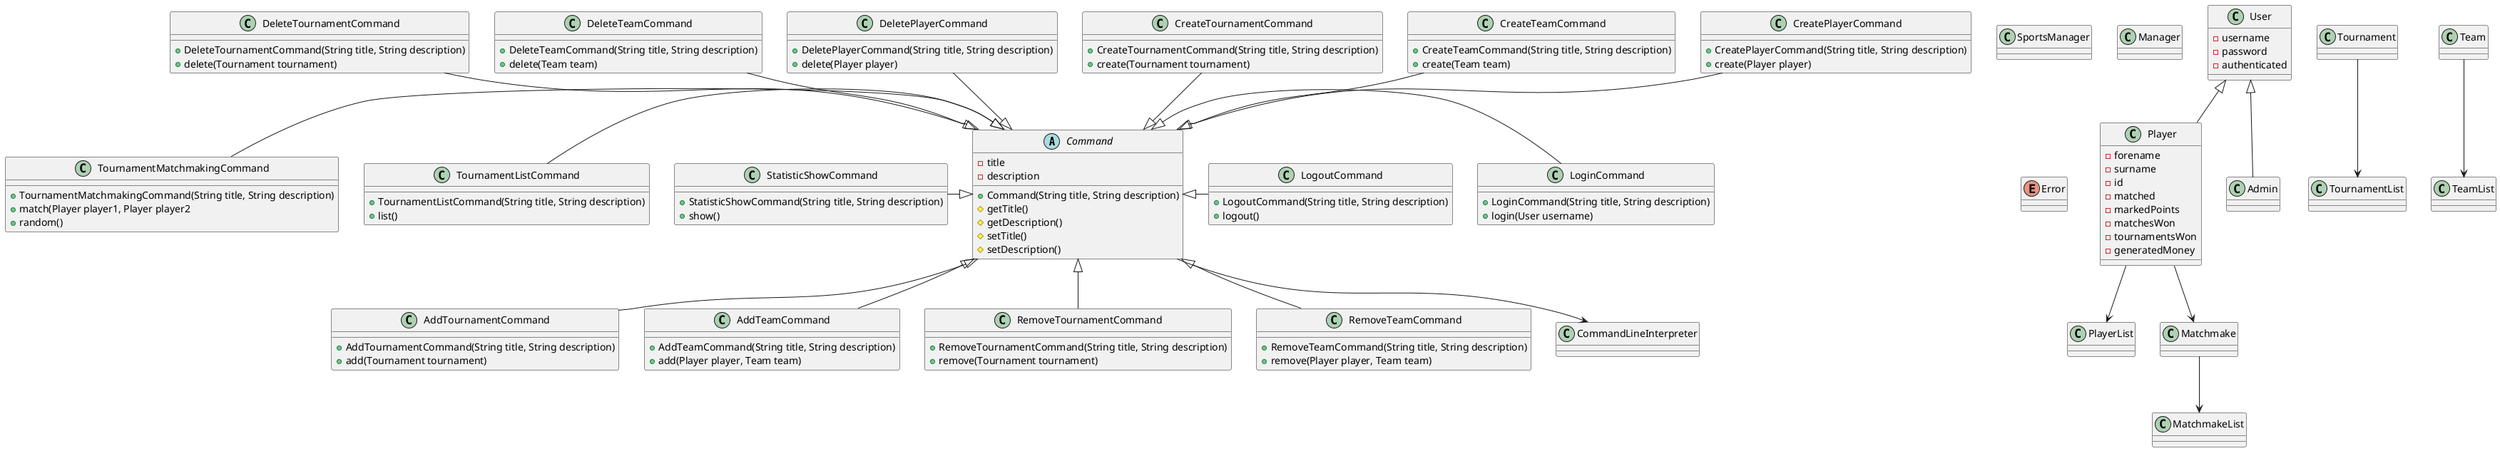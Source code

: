 @startuml

abstract class Command {
- title
- description
+Command(String title, String description)
#getTitle()
#getDescription()
#setTitle()
#setDescription()
}

class CreatePlayerCommand {
+CreatePlayerCommand(String title, String description)
+create(Player player)
}

class CreateTeamCommand {
+CreateTeamCommand(String title, String description)
+create(Team team)
}

class CreateTournamentCommand {
+CreateTournamentCommand(String title, String description)
+create(Tournament tournament)
}

class DeletePlayerCommand {
+DeletePlayerCommand(String title, String description)
+delete(Player player)
}

class DeleteTeamCommand {
+DeleteTeamCommand(String title, String description)
+delete(Team team)
}

class DeleteTournamentCommand {
+DeleteTournamentCommand(String title, String description)
+delete(Tournament tournament)
}

class AddTournamentCommand {
+AddTournamentCommand(String title, String description)
+add(Tournament tournament)
}

class AddTeamCommand {
+AddTeamCommand(String title, String description)
+add(Player player, Team team)
}

class RemoveTournamentCommand {
+RemoveTournamentCommand(String title, String description)
+remove(Tournament tournament)
}

class RemoveTeamCommand {
+RemoveTeamCommand(String title, String description)
+remove(Player player, Team team)
}

class LoginCommand {
+LoginCommand(String title, String description)
+login(User username)
}

class LogoutCommand {
+LogoutCommand(String title, String description)
+logout()
}

class StatisticShowCommand {
+StatisticShowCommand(String title, String description)
+show()
}

class TournamentListCommand {
+TournamentListCommand(String title, String description)
+list()
}

class TournamentMatchmakingCommand {
+TournamentMatchmakingCommand(String title, String description)
+match(Player player1, Player player2
+random()
}

Command <|-up- CreatePlayerCommand
Command <|-up- CreateTeamCommand
Command <|-up- CreateTournamentCommand
Command <|-up- DeletePlayerCommand
Command <|-up- DeleteTeamCommand
Command <|-up- DeleteTournamentCommand
Command <|-down- AddTeamCommand
Command <|-down- AddTournamentCommand
Command <|-down- RemoveTeamCommand
Command <|-down- RemoveTournamentCommand
Command <|-right- LoginCommand
Command <|-right- LogoutCommand
Command <|-left- StatisticShowCommand
Command <|-left- TournamentListCommand
Command <|-left- TournamentMatchmakingCommand

class CommandLineInterpreter
class SportsManager
class Manager
enum Error
class PlayerList
class Matchmake
class MatchmakeList
class Tournament
class TournamentList
class Team 
class TeamList 

class User {
-username
-password
-authenticated
}

User <|-down- Player 
User <|-down- Admin

Player -down-> PlayerList
Team -down-> TeamList
Tournament -down-> TournamentList
Matchmake -down-> MatchmakeList
Player -down-> Matchmake
Command -down-> CommandLineInterpreter

class Player {
-forename
-surname
-id
-matched
-markedPoints
-matchesWon
-tournamentsWon
-generatedMoney
}

@enduml
